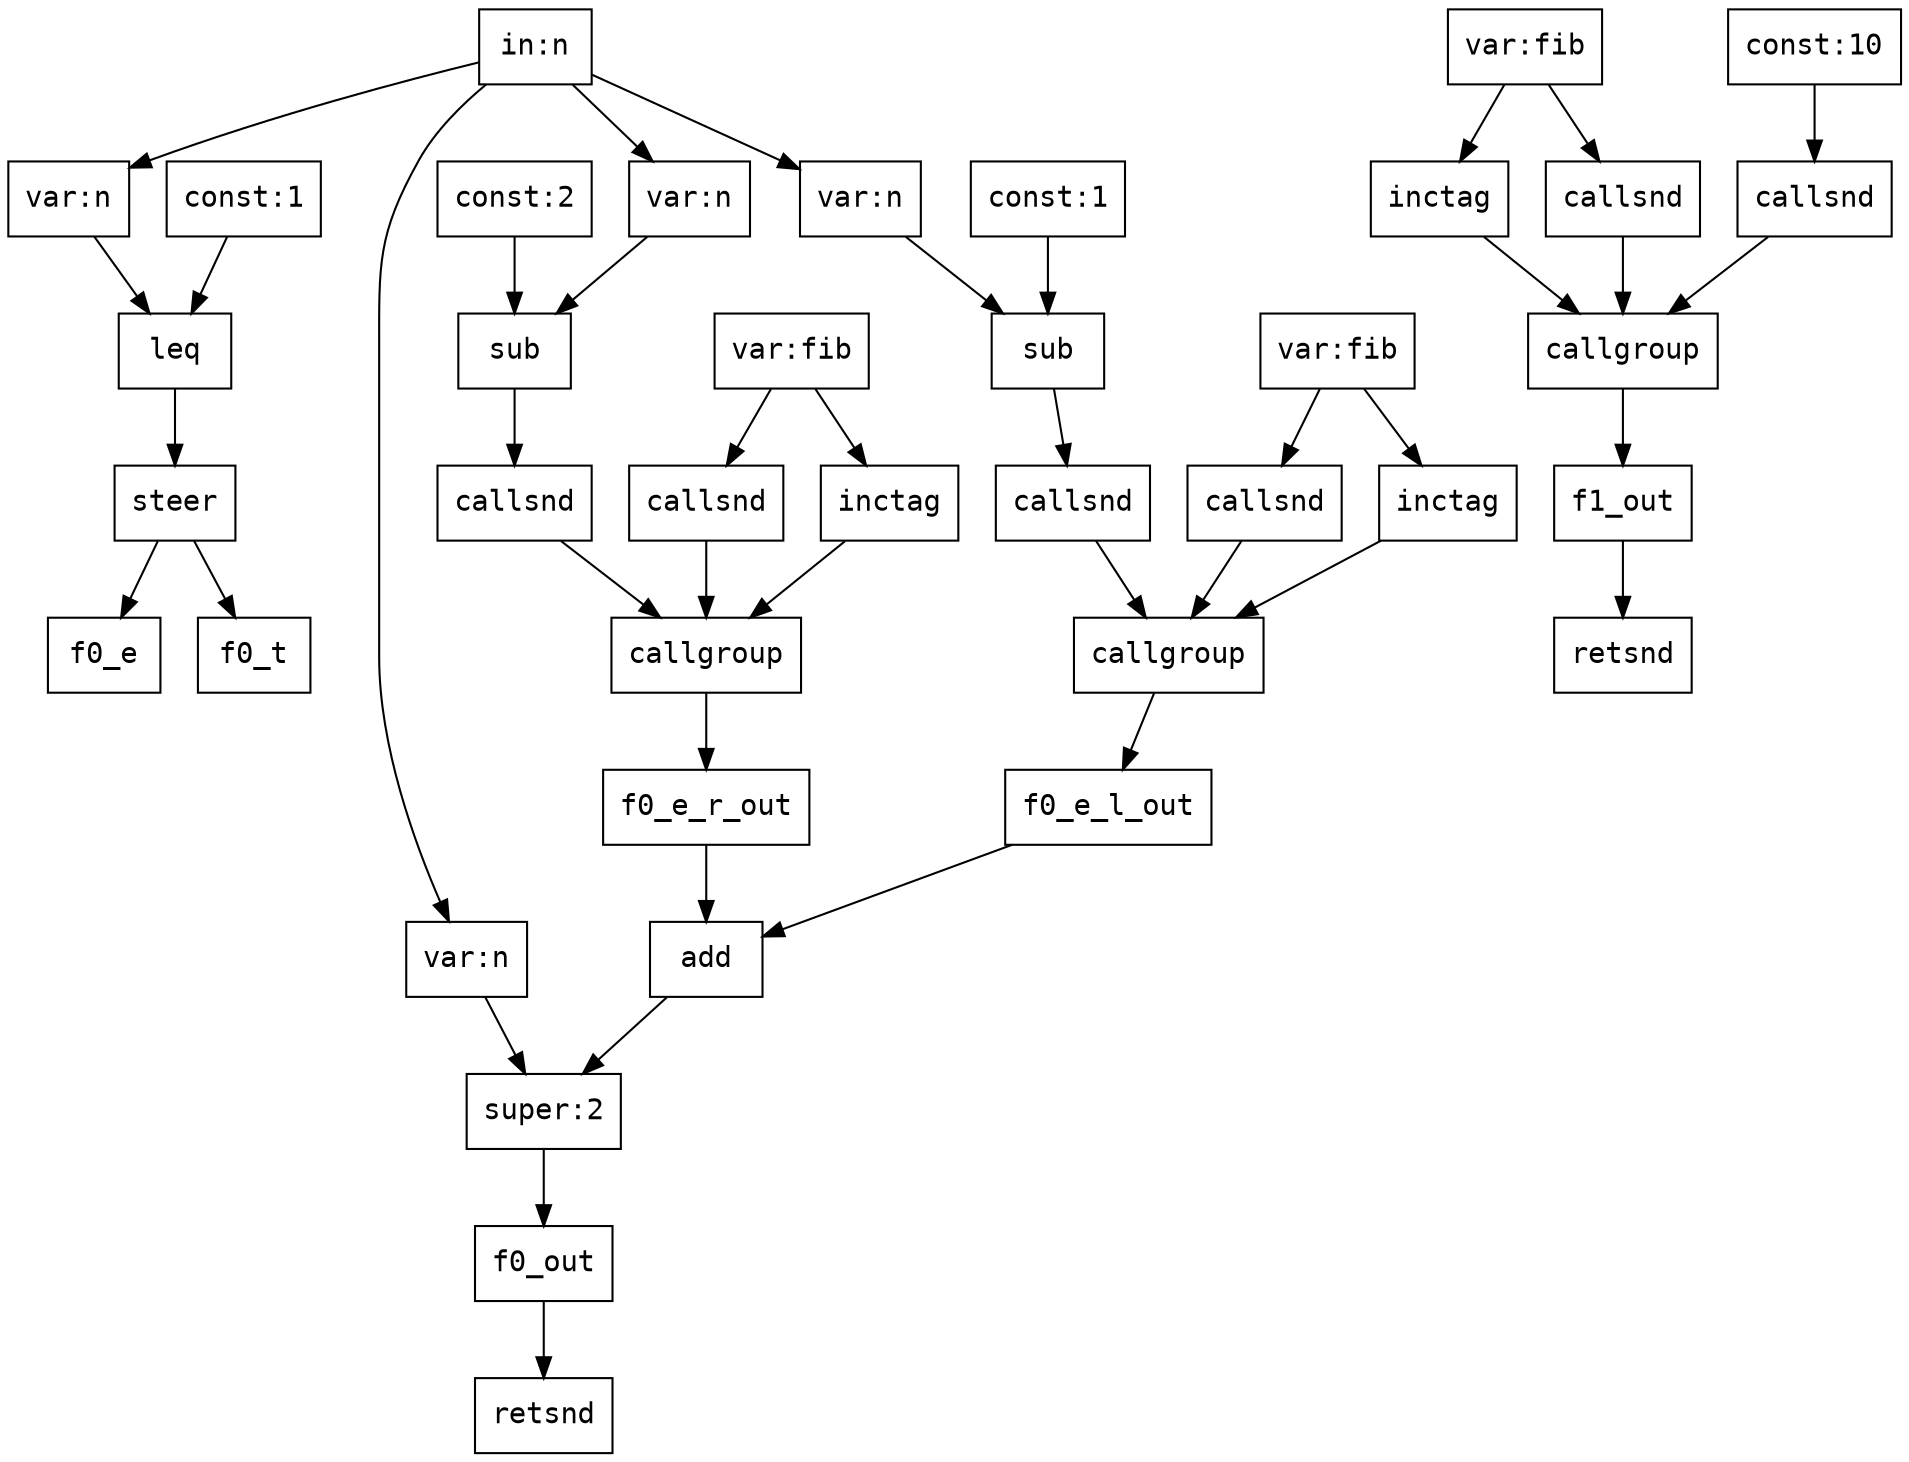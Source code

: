digraph Dataflow {
  node [shape=record,fontname="Courier"];
  "f0_in_n" [label="in:n"];
  "f0_c_l_out" [label="var:n"];
  "f0_in_n" -> "f0_c_l_out";
  "f0_c_r_out" [label="const:1"];
  "f0_c_out" [label="leq"];
  "f0_c_l_out" -> "f0_c_out";
  "f0_c_r_out" -> "f0_c_out";
  "f0_steer" [label="steer"];
  "f0_c_out" -> "f0_steer";
  "f0_steer" -> "f0_t";
  "f0_steer" -> "f0_e";
  "f0_t_out" [label="var:n"];
  "f0_in_n" -> "f0_t_out";
  "f0_e_l_f_out" [label="var:fib"];
  "f0_e_l_x_l_out" [label="var:n"];
  "f0_in_n" -> "f0_e_l_x_l_out";
  "f0_e_l_x_r_out" [label="const:1"];
  "f0_e_l_x_out" [label="sub"];
  "f0_e_l_x_l_out" -> "f0_e_l_x_out";
  "f0_e_l_x_r_out" -> "f0_e_l_x_out";
  "f0_e_l_inctag" [label="inctag"];
  "f0_e_l_f_out" -> "f0_e_l_inctag";
  "f0_e_l_cg" [label="callgroup"];
  "f0_e_l_inctag" -> "f0_e_l_cg";
  "f0_e_l_cg_snd_fun" [label="callsnd"];
  "f0_e_l_f_out" -> "f0_e_l_cg_snd_fun";
  "f0_e_l_cg_snd_fun" -> "f0_e_l_cg";
  "f0_e_l_cg_snd_arg" [label="callsnd"];
  "f0_e_l_x_out" -> "f0_e_l_cg_snd_arg";
  "f0_e_l_cg_snd_arg" -> "f0_e_l_cg";
  "f0_e_l_cg" -> "f0_e_l_out";
  "f0_e_r_f_out" [label="var:fib"];
  "f0_e_r_x_l_out" [label="var:n"];
  "f0_in_n" -> "f0_e_r_x_l_out";
  "f0_e_r_x_r_out" [label="const:2"];
  "f0_e_r_x_out" [label="sub"];
  "f0_e_r_x_l_out" -> "f0_e_r_x_out";
  "f0_e_r_x_r_out" -> "f0_e_r_x_out";
  "f0_e_r_inctag" [label="inctag"];
  "f0_e_r_f_out" -> "f0_e_r_inctag";
  "f0_e_r_cg" [label="callgroup"];
  "f0_e_r_inctag" -> "f0_e_r_cg";
  "f0_e_r_cg_snd_fun" [label="callsnd"];
  "f0_e_r_f_out" -> "f0_e_r_cg_snd_fun";
  "f0_e_r_cg_snd_fun" -> "f0_e_r_cg";
  "f0_e_r_cg_snd_arg" [label="callsnd"];
  "f0_e_r_x_out" -> "f0_e_r_cg_snd_arg";
  "f0_e_r_cg_snd_arg" -> "f0_e_r_cg";
  "f0_e_r_cg" -> "f0_e_r_out";
  "f0_e_out" [label="add"];
  "f0_e_l_out" -> "f0_e_out";
  "f0_e_r_out" -> "f0_e_out";
  "f0_phi" [label="super:2"];
  "f0_t_out" -> "f0_phi";
  "f0_e_out" -> "f0_phi";
  "f0_phi" -> "f0_out";
  "f0_retsnd" [label="retsnd"];
  "f0_out" -> "f0_retsnd";
  "f1_f_out" [label="var:fib"];
  "f1_x_out" [label="const:10"];
  "f1_inctag" [label="inctag"];
  "f1_f_out" -> "f1_inctag";
  "f1_cg" [label="callgroup"];
  "f1_inctag" -> "f1_cg";
  "f1_cg_snd_fun" [label="callsnd"];
  "f1_f_out" -> "f1_cg_snd_fun";
  "f1_cg_snd_fun" -> "f1_cg";
  "f1_cg_snd_arg" [label="callsnd"];
  "f1_x_out" -> "f1_cg_snd_arg";
  "f1_cg_snd_arg" -> "f1_cg";
  "f1_cg" -> "f1_out";
  "f1_retsnd" [label="retsnd"];
  "f1_out" -> "f1_retsnd";
}
